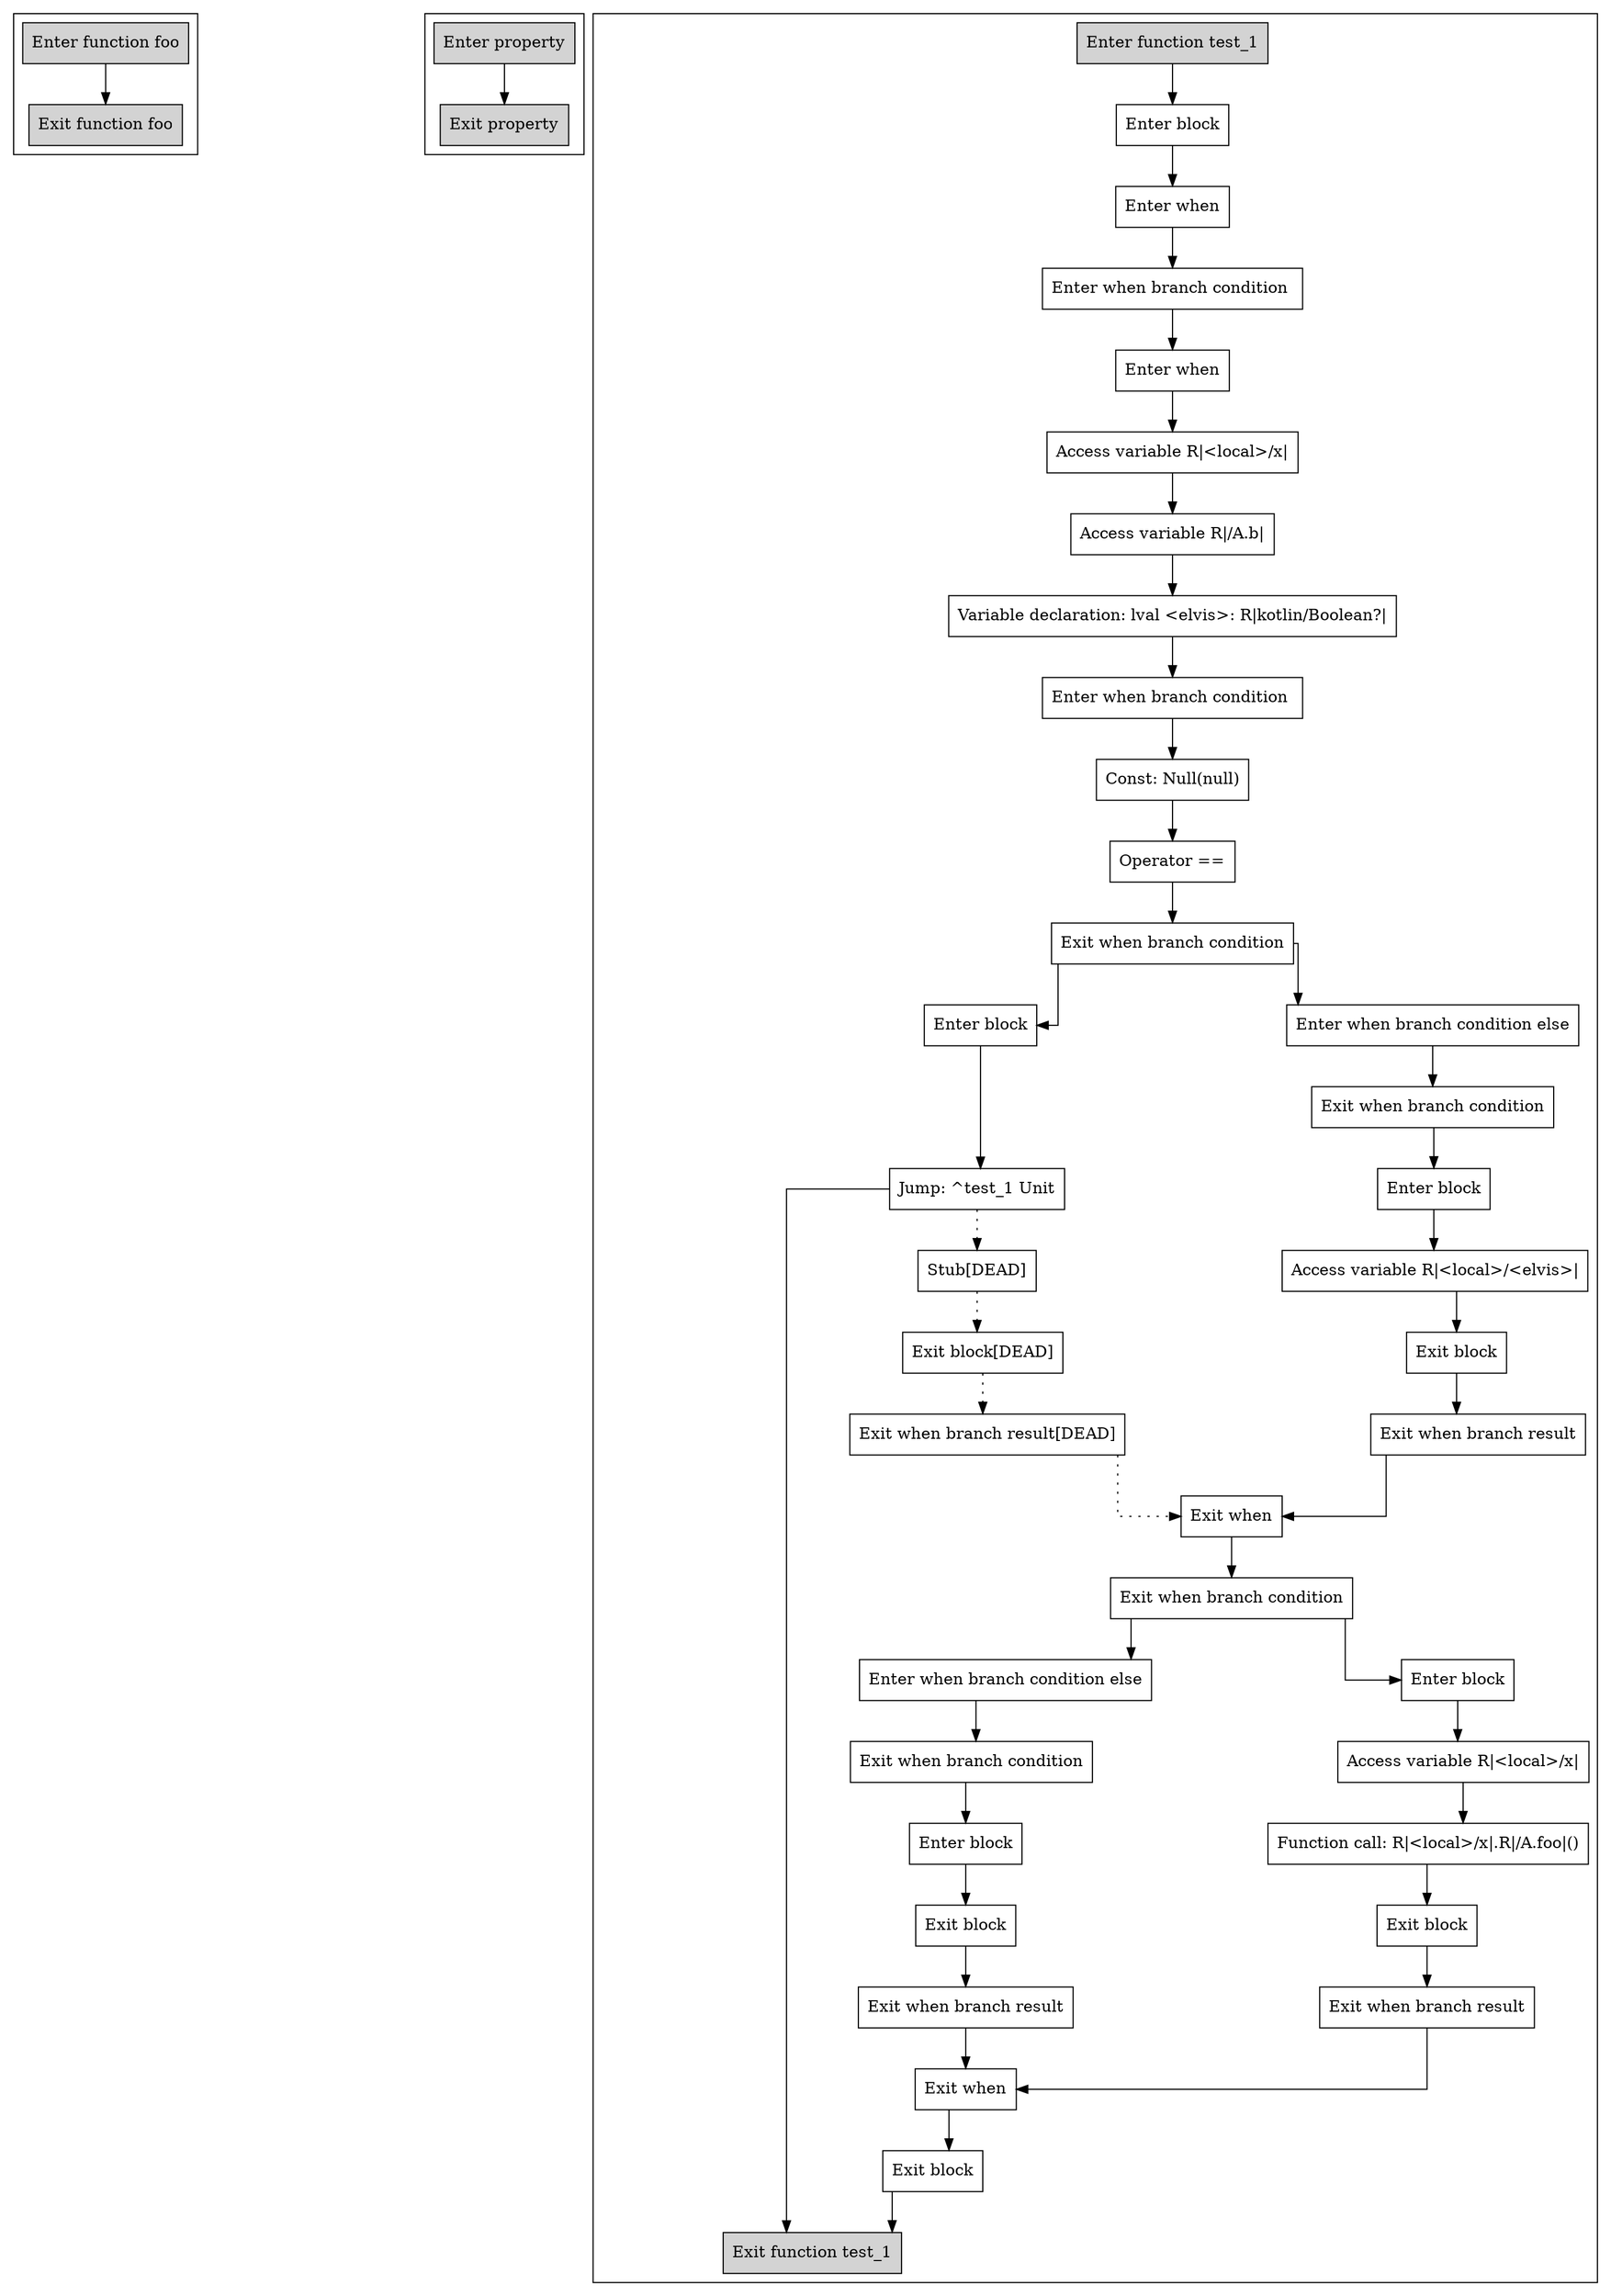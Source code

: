 digraph elvis_kt {
graph [splines=ortho, nodesep=3]

subgraph cluster_foo {
  0 [shape=box label="Enter function foo" style="filled"];
  1 [shape=box label="Exit function foo" style="filled"];

  0 -> {1};
}

subgraph cluster_val_b {
  2 [shape=box label="Enter property" style="filled"];
  3 [shape=box label="Exit property" style="filled"];

  2 -> {3};
}

subgraph cluster_test_1 {
  4 [shape=box label="Enter function test_1" style="filled"];
  5 [shape=box label="Enter block"];
  6 [shape=box label="Enter when"];
  7 [shape=box label="Enter when branch condition "];
  8 [shape=box label="Enter when"];
  9 [shape=box label="Access variable R|<local>/x|"];
  10 [shape=box label="Access variable R|/A.b|"];
  11 [shape=box label="Variable declaration: lval <elvis>: R|kotlin/Boolean?|"];
  12 [shape=box label="Enter when branch condition "];
  13 [shape=box label="Const: Null(null)"];
  14 [shape=box label="Operator =="];
  15 [shape=box label="Exit when branch condition"];
  16 [shape=box label="Enter block"];
  17 [shape=box label="Jump: ^test_1 Unit"];
  18 [shape=box label="Stub[DEAD]"];
  19 [shape=box label="Exit block[DEAD]"];
  20 [shape=box label="Exit when branch result[DEAD]"];
  21 [shape=box label="Enter when branch condition else"];
  22 [shape=box label="Exit when branch condition"];
  23 [shape=box label="Enter block"];
  24 [shape=box label="Access variable R|<local>/<elvis>|"];
  25 [shape=box label="Exit block"];
  26 [shape=box label="Exit when branch result"];
  27 [shape=box label="Exit when"];
  28 [shape=box label="Exit when branch condition"];
  29 [shape=box label="Enter block"];
  30 [shape=box label="Access variable R|<local>/x|"];
  31 [shape=box label="Function call: R|<local>/x|.R|/A.foo|()"];
  32 [shape=box label="Exit block"];
  33 [shape=box label="Exit when branch result"];
  34 [shape=box label="Enter when branch condition else"];
  35 [shape=box label="Exit when branch condition"];
  36 [shape=box label="Enter block"];
  37 [shape=box label="Exit block"];
  38 [shape=box label="Exit when branch result"];
  39 [shape=box label="Exit when"];
  40 [shape=box label="Exit block"];
  41 [shape=box label="Exit function test_1" style="filled"];

  4 -> {5};
  5 -> {6};
  6 -> {7};
  7 -> {8};
  8 -> {9};
  9 -> {10};
  10 -> {11};
  11 -> {12};
  12 -> {13};
  13 -> {14};
  14 -> {15};
  15 -> {16 21};
  16 -> {17};
  17 -> {41};
  17 -> {18} [style=dotted];
  18 -> {19} [style=dotted];
  19 -> {20} [style=dotted];
  20 -> {27} [style=dotted];
  21 -> {22};
  22 -> {23};
  23 -> {24};
  24 -> {25};
  25 -> {26};
  26 -> {27};
  27 -> {28};
  28 -> {29 34};
  29 -> {30};
  30 -> {31};
  31 -> {32};
  32 -> {33};
  33 -> {39};
  34 -> {35};
  35 -> {36};
  36 -> {37};
  37 -> {38};
  38 -> {39};
  39 -> {40};
  40 -> {41};
}

}
